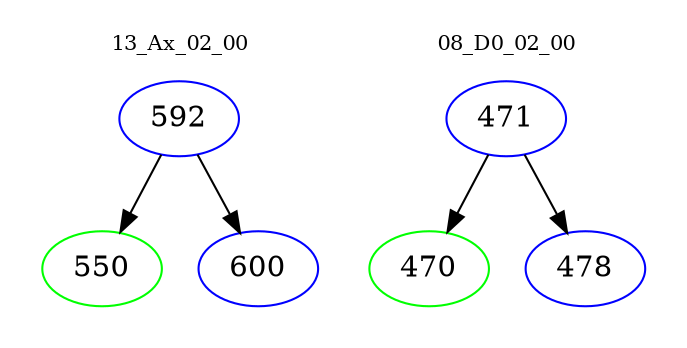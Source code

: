 digraph{
subgraph cluster_0 {
color = white
label = "13_Ax_02_00";
fontsize=10;
T0_592 [label="592", color="blue"]
T0_592 -> T0_550 [color="black"]
T0_550 [label="550", color="green"]
T0_592 -> T0_600 [color="black"]
T0_600 [label="600", color="blue"]
}
subgraph cluster_1 {
color = white
label = "08_D0_02_00";
fontsize=10;
T1_471 [label="471", color="blue"]
T1_471 -> T1_470 [color="black"]
T1_470 [label="470", color="green"]
T1_471 -> T1_478 [color="black"]
T1_478 [label="478", color="blue"]
}
}

